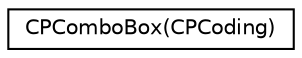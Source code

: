 digraph "Graphical Class Hierarchy"
{
  edge [fontname="Helvetica",fontsize="10",labelfontname="Helvetica",labelfontsize="10"];
  node [fontname="Helvetica",fontsize="10",shape=record];
  rankdir="LR";
  Node1 [label="CPComboBox(CPCoding)",height=0.2,width=0.4,color="black", fillcolor="white", style="filled",URL="$category_c_p_combo_box_07_c_p_coding_08.html"];
}
